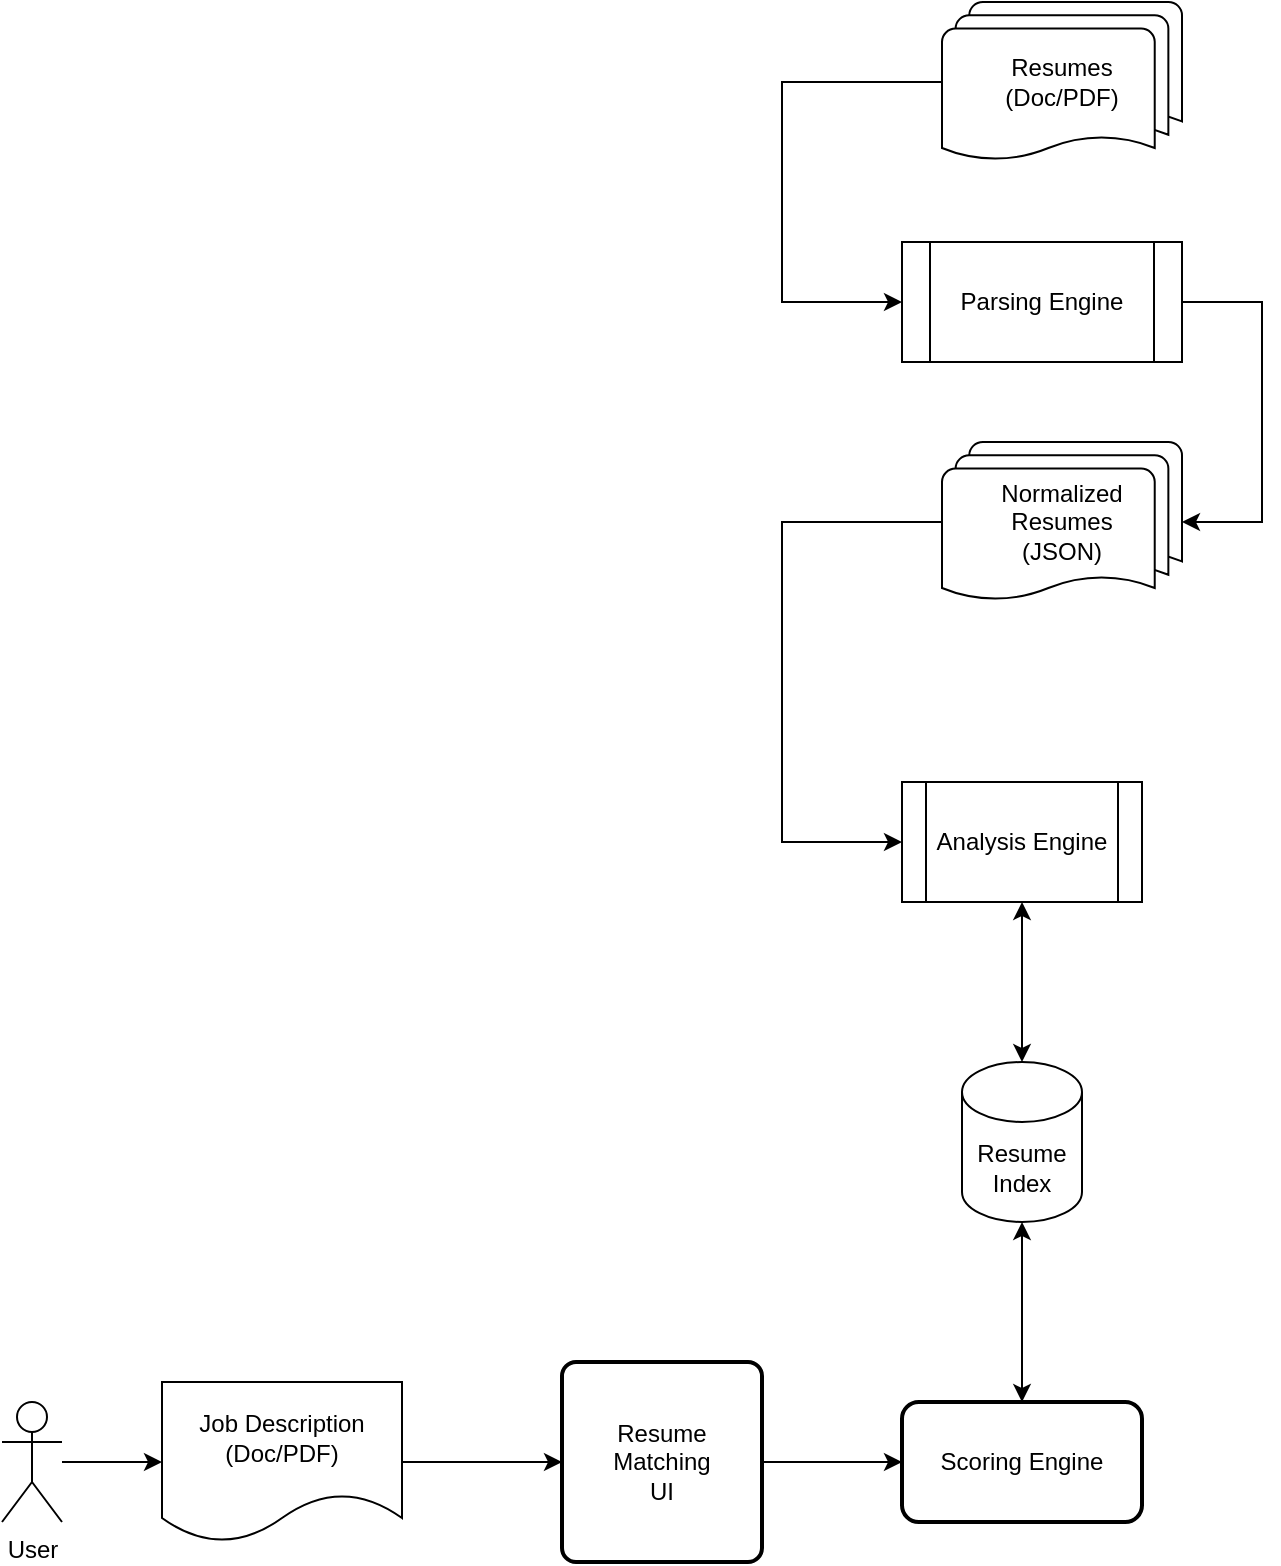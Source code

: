 <mxfile version="15.4.0" type="device"><diagram id="C5RBs43oDa-KdzZeNtuy" name="Page-1"><mxGraphModel dx="1182" dy="1327" grid="1" gridSize="10" guides="1" tooltips="1" connect="1" arrows="1" fold="1" page="1" pageScale="1" pageWidth="827" pageHeight="1169" math="0" shadow="0"><root><mxCell id="WIyWlLk6GJQsqaUBKTNV-0"/><mxCell id="WIyWlLk6GJQsqaUBKTNV-1" parent="WIyWlLk6GJQsqaUBKTNV-0"/><mxCell id="pHYV5b2qg-bfv4QdHAM2-0" value="Resumes&lt;br&gt;(Doc/PDF)" style="shape=mxgraph.flowchart.multi-document;whiteSpace=wrap;html=1;boundedLbl=1;" vertex="1" parent="WIyWlLk6GJQsqaUBKTNV-1"><mxGeometry x="569" y="195" width="120" height="80" as="geometry"/></mxCell><mxCell id="pHYV5b2qg-bfv4QdHAM2-23" value="" style="edgeStyle=orthogonalEdgeStyle;rounded=0;orthogonalLoop=1;jettySize=auto;html=1;entryX=0;entryY=0.5;entryDx=0;entryDy=0;" edge="1" parent="WIyWlLk6GJQsqaUBKTNV-1" source="pHYV5b2qg-bfv4QdHAM2-22" target="pHYV5b2qg-bfv4QdHAM2-1"><mxGeometry relative="1" as="geometry"/></mxCell><mxCell id="pHYV5b2qg-bfv4QdHAM2-1" value="Job Description&lt;br&gt;(Doc/PDF)" style="shape=document;whiteSpace=wrap;html=1;boundedLbl=1;" vertex="1" parent="WIyWlLk6GJQsqaUBKTNV-1"><mxGeometry x="179" y="885" width="120" height="80" as="geometry"/></mxCell><mxCell id="pHYV5b2qg-bfv4QdHAM2-2" value="Parsing Engine" style="shape=process;whiteSpace=wrap;html=1;backgroundOutline=1;" vertex="1" parent="WIyWlLk6GJQsqaUBKTNV-1"><mxGeometry x="549" y="315" width="140" height="60" as="geometry"/></mxCell><mxCell id="pHYV5b2qg-bfv4QdHAM2-3" value="" style="endArrow=classic;html=1;rounded=0;edgeStyle=orthogonalEdgeStyle;exitX=0;exitY=0.5;exitDx=0;exitDy=0;entryX=0;entryY=0.5;entryDx=0;entryDy=0;" edge="1" parent="WIyWlLk6GJQsqaUBKTNV-1" source="pHYV5b2qg-bfv4QdHAM2-0" target="pHYV5b2qg-bfv4QdHAM2-2"><mxGeometry width="50" height="50" relative="1" as="geometry"><mxPoint x="319" y="705" as="sourcePoint"/><mxPoint x="369" y="655" as="targetPoint"/><Array as="points"><mxPoint x="489" y="235"/><mxPoint x="489" y="345"/></Array></mxGeometry></mxCell><mxCell id="pHYV5b2qg-bfv4QdHAM2-5" value="Normalized &lt;br&gt;Resumes&lt;br&gt;(JSON)" style="shape=mxgraph.flowchart.multi-document;whiteSpace=wrap;html=1;boundedLbl=1;" vertex="1" parent="WIyWlLk6GJQsqaUBKTNV-1"><mxGeometry x="569" y="415" width="120" height="80" as="geometry"/></mxCell><mxCell id="pHYV5b2qg-bfv4QdHAM2-8" value="Analysis Engine" style="shape=process;whiteSpace=wrap;html=1;backgroundOutline=1;" vertex="1" parent="WIyWlLk6GJQsqaUBKTNV-1"><mxGeometry x="549" y="585" width="120" height="60" as="geometry"/></mxCell><mxCell id="pHYV5b2qg-bfv4QdHAM2-10" value="Resume Index" style="shape=cylinder3;whiteSpace=wrap;html=1;boundedLbl=1;backgroundOutline=1;size=15;" vertex="1" parent="WIyWlLk6GJQsqaUBKTNV-1"><mxGeometry x="579" y="725" width="60" height="80" as="geometry"/></mxCell><mxCell id="pHYV5b2qg-bfv4QdHAM2-11" value="" style="endArrow=classic;startArrow=classic;html=1;rounded=0;edgeStyle=orthogonalEdgeStyle;entryX=0.5;entryY=1;entryDx=0;entryDy=0;exitX=0.5;exitY=0;exitDx=0;exitDy=0;exitPerimeter=0;" edge="1" parent="WIyWlLk6GJQsqaUBKTNV-1" source="pHYV5b2qg-bfv4QdHAM2-10" target="pHYV5b2qg-bfv4QdHAM2-8"><mxGeometry width="50" height="50" relative="1" as="geometry"><mxPoint x="239" y="515" as="sourcePoint"/><mxPoint x="289" y="465" as="targetPoint"/></mxGeometry></mxCell><mxCell id="pHYV5b2qg-bfv4QdHAM2-13" value="" style="endArrow=classic;html=1;rounded=0;edgeStyle=orthogonalEdgeStyle;exitX=1;exitY=0.5;exitDx=0;exitDy=0;entryX=1;entryY=0.5;entryDx=0;entryDy=0;" edge="1" parent="WIyWlLk6GJQsqaUBKTNV-1" source="pHYV5b2qg-bfv4QdHAM2-2" target="pHYV5b2qg-bfv4QdHAM2-5"><mxGeometry width="50" height="50" relative="1" as="geometry"><mxPoint x="641.04" y="271" as="sourcePoint"/><mxPoint x="629" y="325" as="targetPoint"/><Array as="points"><mxPoint x="729" y="345"/><mxPoint x="729" y="455"/></Array></mxGeometry></mxCell><mxCell id="pHYV5b2qg-bfv4QdHAM2-14" value="" style="endArrow=classic;html=1;rounded=0;edgeStyle=orthogonalEdgeStyle;entryX=0;entryY=0.5;entryDx=0;entryDy=0;exitX=0;exitY=0.5;exitDx=0;exitDy=0;" edge="1" parent="WIyWlLk6GJQsqaUBKTNV-1" source="pHYV5b2qg-bfv4QdHAM2-5" target="pHYV5b2qg-bfv4QdHAM2-8"><mxGeometry width="50" height="50" relative="1" as="geometry"><mxPoint x="559" y="455" as="sourcePoint"/><mxPoint x="329" y="745" as="targetPoint"/><Array as="points"><mxPoint x="489" y="455"/><mxPoint x="489" y="615"/></Array></mxGeometry></mxCell><mxCell id="pHYV5b2qg-bfv4QdHAM2-15" value="" style="endArrow=classic;html=1;rounded=0;edgeStyle=orthogonalEdgeStyle;exitX=1;exitY=0.5;exitDx=0;exitDy=0;" edge="1" parent="WIyWlLk6GJQsqaUBKTNV-1" source="pHYV5b2qg-bfv4QdHAM2-1"><mxGeometry width="50" height="50" relative="1" as="geometry"><mxPoint x="339" y="995" as="sourcePoint"/><mxPoint x="379" y="925" as="targetPoint"/></mxGeometry></mxCell><mxCell id="pHYV5b2qg-bfv4QdHAM2-20" value="" style="edgeStyle=orthogonalEdgeStyle;rounded=0;orthogonalLoop=1;jettySize=auto;html=1;" edge="1" parent="WIyWlLk6GJQsqaUBKTNV-1" source="pHYV5b2qg-bfv4QdHAM2-18" target="pHYV5b2qg-bfv4QdHAM2-19"><mxGeometry relative="1" as="geometry"/></mxCell><mxCell id="pHYV5b2qg-bfv4QdHAM2-18" value="Resume&lt;br&gt;Matching&lt;br&gt;UI" style="rounded=1;whiteSpace=wrap;html=1;absoluteArcSize=1;arcSize=14;strokeWidth=2;" vertex="1" parent="WIyWlLk6GJQsqaUBKTNV-1"><mxGeometry x="379" y="875" width="100" height="100" as="geometry"/></mxCell><mxCell id="pHYV5b2qg-bfv4QdHAM2-19" value="Scoring Engine" style="whiteSpace=wrap;html=1;rounded=1;strokeWidth=2;arcSize=14;" vertex="1" parent="WIyWlLk6GJQsqaUBKTNV-1"><mxGeometry x="549" y="895" width="120" height="60" as="geometry"/></mxCell><mxCell id="pHYV5b2qg-bfv4QdHAM2-21" value="" style="endArrow=classic;startArrow=classic;html=1;rounded=0;edgeStyle=orthogonalEdgeStyle;entryX=0.5;entryY=1;entryDx=0;entryDy=0;entryPerimeter=0;" edge="1" parent="WIyWlLk6GJQsqaUBKTNV-1" source="pHYV5b2qg-bfv4QdHAM2-19" target="pHYV5b2qg-bfv4QdHAM2-10"><mxGeometry width="50" height="50" relative="1" as="geometry"><mxPoint x="489" y="675" as="sourcePoint"/><mxPoint x="539" y="625" as="targetPoint"/></mxGeometry></mxCell><mxCell id="pHYV5b2qg-bfv4QdHAM2-22" value="User" style="shape=umlActor;verticalLabelPosition=bottom;verticalAlign=top;html=1;outlineConnect=0;" vertex="1" parent="WIyWlLk6GJQsqaUBKTNV-1"><mxGeometry x="99" y="895" width="30" height="60" as="geometry"/></mxCell></root></mxGraphModel></diagram></mxfile>